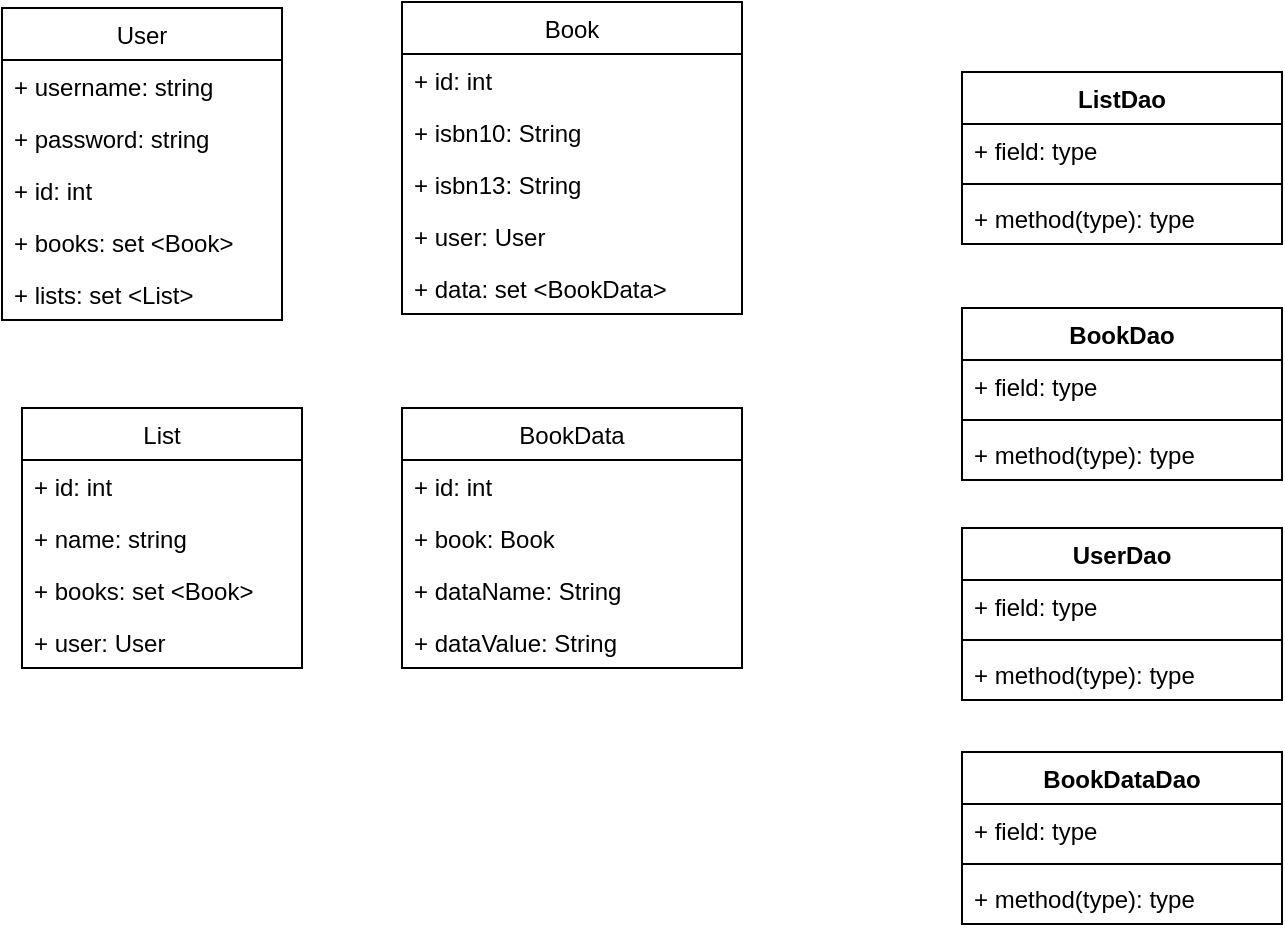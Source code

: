 <mxfile version="12.7.9" type="device"><diagram id="bwKI-KFqc9Onuta6oqxd" name="Page-1"><mxGraphModel dx="782" dy="539" grid="1" gridSize="10" guides="1" tooltips="1" connect="1" arrows="1" fold="1" page="1" pageScale="1" pageWidth="850" pageHeight="1100" math="0" shadow="0"><root><mxCell id="0"/><mxCell id="1" parent="0"/><mxCell id="Z0GSVBOnr2rkXoiLJc43-3" value="User" style="swimlane;fontStyle=0;childLayout=stackLayout;horizontal=1;startSize=26;fillColor=none;horizontalStack=0;resizeParent=1;resizeParentMax=0;resizeLast=0;collapsible=1;marginBottom=0;" vertex="1" parent="1"><mxGeometry x="30" y="60" width="140" height="156" as="geometry"/></mxCell><mxCell id="Z0GSVBOnr2rkXoiLJc43-4" value="+ username: string" style="text;strokeColor=none;fillColor=none;align=left;verticalAlign=top;spacingLeft=4;spacingRight=4;overflow=hidden;rotatable=0;points=[[0,0.5],[1,0.5]];portConstraint=eastwest;" vertex="1" parent="Z0GSVBOnr2rkXoiLJc43-3"><mxGeometry y="26" width="140" height="26" as="geometry"/></mxCell><mxCell id="Z0GSVBOnr2rkXoiLJc43-5" value="+ password: string" style="text;strokeColor=none;fillColor=none;align=left;verticalAlign=top;spacingLeft=4;spacingRight=4;overflow=hidden;rotatable=0;points=[[0,0.5],[1,0.5]];portConstraint=eastwest;" vertex="1" parent="Z0GSVBOnr2rkXoiLJc43-3"><mxGeometry y="52" width="140" height="26" as="geometry"/></mxCell><mxCell id="Z0GSVBOnr2rkXoiLJc43-6" value="+ id: int" style="text;strokeColor=none;fillColor=none;align=left;verticalAlign=top;spacingLeft=4;spacingRight=4;overflow=hidden;rotatable=0;points=[[0,0.5],[1,0.5]];portConstraint=eastwest;" vertex="1" parent="Z0GSVBOnr2rkXoiLJc43-3"><mxGeometry y="78" width="140" height="26" as="geometry"/></mxCell><mxCell id="Z0GSVBOnr2rkXoiLJc43-11" value="+ books: set &lt;Book&gt;" style="text;strokeColor=none;fillColor=none;align=left;verticalAlign=top;spacingLeft=4;spacingRight=4;overflow=hidden;rotatable=0;points=[[0,0.5],[1,0.5]];portConstraint=eastwest;" vertex="1" parent="Z0GSVBOnr2rkXoiLJc43-3"><mxGeometry y="104" width="140" height="26" as="geometry"/></mxCell><mxCell id="Z0GSVBOnr2rkXoiLJc43-42" value="+ lists: set &lt;List&gt;" style="text;strokeColor=none;fillColor=none;align=left;verticalAlign=top;spacingLeft=4;spacingRight=4;overflow=hidden;rotatable=0;points=[[0,0.5],[1,0.5]];portConstraint=eastwest;" vertex="1" parent="Z0GSVBOnr2rkXoiLJc43-3"><mxGeometry y="130" width="140" height="26" as="geometry"/></mxCell><mxCell id="Z0GSVBOnr2rkXoiLJc43-7" value="List" style="swimlane;fontStyle=0;childLayout=stackLayout;horizontal=1;startSize=26;fillColor=none;horizontalStack=0;resizeParent=1;resizeParentMax=0;resizeLast=0;collapsible=1;marginBottom=0;" vertex="1" parent="1"><mxGeometry x="40" y="260" width="140" height="130" as="geometry"/></mxCell><mxCell id="Z0GSVBOnr2rkXoiLJc43-16" value="+ id: int" style="text;strokeColor=none;fillColor=none;align=left;verticalAlign=top;spacingLeft=4;spacingRight=4;overflow=hidden;rotatable=0;points=[[0,0.5],[1,0.5]];portConstraint=eastwest;" vertex="1" parent="Z0GSVBOnr2rkXoiLJc43-7"><mxGeometry y="26" width="140" height="26" as="geometry"/></mxCell><mxCell id="Z0GSVBOnr2rkXoiLJc43-8" value="+ name: string" style="text;strokeColor=none;fillColor=none;align=left;verticalAlign=top;spacingLeft=4;spacingRight=4;overflow=hidden;rotatable=0;points=[[0,0.5],[1,0.5]];portConstraint=eastwest;" vertex="1" parent="Z0GSVBOnr2rkXoiLJc43-7"><mxGeometry y="52" width="140" height="26" as="geometry"/></mxCell><mxCell id="Z0GSVBOnr2rkXoiLJc43-9" value="+ books: set &lt;Book&gt;" style="text;strokeColor=none;fillColor=none;align=left;verticalAlign=top;spacingLeft=4;spacingRight=4;overflow=hidden;rotatable=0;points=[[0,0.5],[1,0.5]];portConstraint=eastwest;" vertex="1" parent="Z0GSVBOnr2rkXoiLJc43-7"><mxGeometry y="78" width="140" height="26" as="geometry"/></mxCell><mxCell id="Z0GSVBOnr2rkXoiLJc43-10" value="+ user: User" style="text;strokeColor=none;fillColor=none;align=left;verticalAlign=top;spacingLeft=4;spacingRight=4;overflow=hidden;rotatable=0;points=[[0,0.5],[1,0.5]];portConstraint=eastwest;" vertex="1" parent="Z0GSVBOnr2rkXoiLJc43-7"><mxGeometry y="104" width="140" height="26" as="geometry"/></mxCell><mxCell id="Z0GSVBOnr2rkXoiLJc43-12" value="Book" style="swimlane;fontStyle=0;childLayout=stackLayout;horizontal=1;startSize=26;fillColor=none;horizontalStack=0;resizeParent=1;resizeParentMax=0;resizeLast=0;collapsible=1;marginBottom=0;" vertex="1" parent="1"><mxGeometry x="230" y="57" width="170" height="156" as="geometry"/></mxCell><mxCell id="Z0GSVBOnr2rkXoiLJc43-17" value="+ id: int" style="text;strokeColor=none;fillColor=none;align=left;verticalAlign=top;spacingLeft=4;spacingRight=4;overflow=hidden;rotatable=0;points=[[0,0.5],[1,0.5]];portConstraint=eastwest;" vertex="1" parent="Z0GSVBOnr2rkXoiLJc43-12"><mxGeometry y="26" width="170" height="26" as="geometry"/></mxCell><mxCell id="Z0GSVBOnr2rkXoiLJc43-13" value="+ isbn10: String" style="text;strokeColor=none;fillColor=none;align=left;verticalAlign=top;spacingLeft=4;spacingRight=4;overflow=hidden;rotatable=0;points=[[0,0.5],[1,0.5]];portConstraint=eastwest;" vertex="1" parent="Z0GSVBOnr2rkXoiLJc43-12"><mxGeometry y="52" width="170" height="26" as="geometry"/></mxCell><mxCell id="Z0GSVBOnr2rkXoiLJc43-14" value="+ isbn13: String" style="text;strokeColor=none;fillColor=none;align=left;verticalAlign=top;spacingLeft=4;spacingRight=4;overflow=hidden;rotatable=0;points=[[0,0.5],[1,0.5]];portConstraint=eastwest;" vertex="1" parent="Z0GSVBOnr2rkXoiLJc43-12"><mxGeometry y="78" width="170" height="26" as="geometry"/></mxCell><mxCell id="Z0GSVBOnr2rkXoiLJc43-15" value="+ user: User" style="text;strokeColor=none;fillColor=none;align=left;verticalAlign=top;spacingLeft=4;spacingRight=4;overflow=hidden;rotatable=0;points=[[0,0.5],[1,0.5]];portConstraint=eastwest;" vertex="1" parent="Z0GSVBOnr2rkXoiLJc43-12"><mxGeometry y="104" width="170" height="26" as="geometry"/></mxCell><mxCell id="Z0GSVBOnr2rkXoiLJc43-36" value="+ data: set &lt;BookData&gt;" style="text;strokeColor=none;fillColor=none;align=left;verticalAlign=top;spacingLeft=4;spacingRight=4;overflow=hidden;rotatable=0;points=[[0,0.5],[1,0.5]];portConstraint=eastwest;" vertex="1" parent="Z0GSVBOnr2rkXoiLJc43-12"><mxGeometry y="130" width="170" height="26" as="geometry"/></mxCell><mxCell id="Z0GSVBOnr2rkXoiLJc43-18" value="ListDao" style="swimlane;fontStyle=1;align=center;verticalAlign=top;childLayout=stackLayout;horizontal=1;startSize=26;horizontalStack=0;resizeParent=1;resizeParentMax=0;resizeLast=0;collapsible=1;marginBottom=0;" vertex="1" parent="1"><mxGeometry x="510" y="92" width="160" height="86" as="geometry"/></mxCell><mxCell id="Z0GSVBOnr2rkXoiLJc43-19" value="+ field: type" style="text;strokeColor=none;fillColor=none;align=left;verticalAlign=top;spacingLeft=4;spacingRight=4;overflow=hidden;rotatable=0;points=[[0,0.5],[1,0.5]];portConstraint=eastwest;" vertex="1" parent="Z0GSVBOnr2rkXoiLJc43-18"><mxGeometry y="26" width="160" height="26" as="geometry"/></mxCell><mxCell id="Z0GSVBOnr2rkXoiLJc43-20" value="" style="line;strokeWidth=1;fillColor=none;align=left;verticalAlign=middle;spacingTop=-1;spacingLeft=3;spacingRight=3;rotatable=0;labelPosition=right;points=[];portConstraint=eastwest;" vertex="1" parent="Z0GSVBOnr2rkXoiLJc43-18"><mxGeometry y="52" width="160" height="8" as="geometry"/></mxCell><mxCell id="Z0GSVBOnr2rkXoiLJc43-21" value="+ method(type): type" style="text;strokeColor=none;fillColor=none;align=left;verticalAlign=top;spacingLeft=4;spacingRight=4;overflow=hidden;rotatable=0;points=[[0,0.5],[1,0.5]];portConstraint=eastwest;" vertex="1" parent="Z0GSVBOnr2rkXoiLJc43-18"><mxGeometry y="60" width="160" height="26" as="geometry"/></mxCell><mxCell id="Z0GSVBOnr2rkXoiLJc43-22" value="BookDao" style="swimlane;fontStyle=1;align=center;verticalAlign=top;childLayout=stackLayout;horizontal=1;startSize=26;horizontalStack=0;resizeParent=1;resizeParentMax=0;resizeLast=0;collapsible=1;marginBottom=0;" vertex="1" parent="1"><mxGeometry x="510" y="210" width="160" height="86" as="geometry"/></mxCell><mxCell id="Z0GSVBOnr2rkXoiLJc43-23" value="+ field: type" style="text;strokeColor=none;fillColor=none;align=left;verticalAlign=top;spacingLeft=4;spacingRight=4;overflow=hidden;rotatable=0;points=[[0,0.5],[1,0.5]];portConstraint=eastwest;" vertex="1" parent="Z0GSVBOnr2rkXoiLJc43-22"><mxGeometry y="26" width="160" height="26" as="geometry"/></mxCell><mxCell id="Z0GSVBOnr2rkXoiLJc43-24" value="" style="line;strokeWidth=1;fillColor=none;align=left;verticalAlign=middle;spacingTop=-1;spacingLeft=3;spacingRight=3;rotatable=0;labelPosition=right;points=[];portConstraint=eastwest;" vertex="1" parent="Z0GSVBOnr2rkXoiLJc43-22"><mxGeometry y="52" width="160" height="8" as="geometry"/></mxCell><mxCell id="Z0GSVBOnr2rkXoiLJc43-25" value="+ method(type): type" style="text;strokeColor=none;fillColor=none;align=left;verticalAlign=top;spacingLeft=4;spacingRight=4;overflow=hidden;rotatable=0;points=[[0,0.5],[1,0.5]];portConstraint=eastwest;" vertex="1" parent="Z0GSVBOnr2rkXoiLJc43-22"><mxGeometry y="60" width="160" height="26" as="geometry"/></mxCell><mxCell id="Z0GSVBOnr2rkXoiLJc43-26" value="UserDao" style="swimlane;fontStyle=1;align=center;verticalAlign=top;childLayout=stackLayout;horizontal=1;startSize=26;horizontalStack=0;resizeParent=1;resizeParentMax=0;resizeLast=0;collapsible=1;marginBottom=0;" vertex="1" parent="1"><mxGeometry x="510" y="320" width="160" height="86" as="geometry"/></mxCell><mxCell id="Z0GSVBOnr2rkXoiLJc43-27" value="+ field: type" style="text;strokeColor=none;fillColor=none;align=left;verticalAlign=top;spacingLeft=4;spacingRight=4;overflow=hidden;rotatable=0;points=[[0,0.5],[1,0.5]];portConstraint=eastwest;" vertex="1" parent="Z0GSVBOnr2rkXoiLJc43-26"><mxGeometry y="26" width="160" height="26" as="geometry"/></mxCell><mxCell id="Z0GSVBOnr2rkXoiLJc43-28" value="" style="line;strokeWidth=1;fillColor=none;align=left;verticalAlign=middle;spacingTop=-1;spacingLeft=3;spacingRight=3;rotatable=0;labelPosition=right;points=[];portConstraint=eastwest;" vertex="1" parent="Z0GSVBOnr2rkXoiLJc43-26"><mxGeometry y="52" width="160" height="8" as="geometry"/></mxCell><mxCell id="Z0GSVBOnr2rkXoiLJc43-29" value="+ method(type): type" style="text;strokeColor=none;fillColor=none;align=left;verticalAlign=top;spacingLeft=4;spacingRight=4;overflow=hidden;rotatable=0;points=[[0,0.5],[1,0.5]];portConstraint=eastwest;" vertex="1" parent="Z0GSVBOnr2rkXoiLJc43-26"><mxGeometry y="60" width="160" height="26" as="geometry"/></mxCell><mxCell id="Z0GSVBOnr2rkXoiLJc43-31" value="BookData" style="swimlane;fontStyle=0;childLayout=stackLayout;horizontal=1;startSize=26;fillColor=none;horizontalStack=0;resizeParent=1;resizeParentMax=0;resizeLast=0;collapsible=1;marginBottom=0;" vertex="1" parent="1"><mxGeometry x="230" y="260" width="170" height="130" as="geometry"/></mxCell><mxCell id="Z0GSVBOnr2rkXoiLJc43-35" value="+ id: int" style="text;strokeColor=none;fillColor=none;align=left;verticalAlign=top;spacingLeft=4;spacingRight=4;overflow=hidden;rotatable=0;points=[[0,0.5],[1,0.5]];portConstraint=eastwest;" vertex="1" parent="Z0GSVBOnr2rkXoiLJc43-31"><mxGeometry y="26" width="170" height="26" as="geometry"/></mxCell><mxCell id="Z0GSVBOnr2rkXoiLJc43-37" value="+ book: Book" style="text;strokeColor=none;fillColor=none;align=left;verticalAlign=top;spacingLeft=4;spacingRight=4;overflow=hidden;rotatable=0;points=[[0,0.5],[1,0.5]];portConstraint=eastwest;" vertex="1" parent="Z0GSVBOnr2rkXoiLJc43-31"><mxGeometry y="52" width="170" height="26" as="geometry"/></mxCell><mxCell id="Z0GSVBOnr2rkXoiLJc43-32" value="+ dataName: String" style="text;strokeColor=none;fillColor=none;align=left;verticalAlign=top;spacingLeft=4;spacingRight=4;overflow=hidden;rotatable=0;points=[[0,0.5],[1,0.5]];portConstraint=eastwest;" vertex="1" parent="Z0GSVBOnr2rkXoiLJc43-31"><mxGeometry y="78" width="170" height="26" as="geometry"/></mxCell><mxCell id="Z0GSVBOnr2rkXoiLJc43-33" value="+ dataValue: String" style="text;strokeColor=none;fillColor=none;align=left;verticalAlign=top;spacingLeft=4;spacingRight=4;overflow=hidden;rotatable=0;points=[[0,0.5],[1,0.5]];portConstraint=eastwest;" vertex="1" parent="Z0GSVBOnr2rkXoiLJc43-31"><mxGeometry y="104" width="170" height="26" as="geometry"/></mxCell><mxCell id="Z0GSVBOnr2rkXoiLJc43-38" value="BookDataDao" style="swimlane;fontStyle=1;align=center;verticalAlign=top;childLayout=stackLayout;horizontal=1;startSize=26;horizontalStack=0;resizeParent=1;resizeParentMax=0;resizeLast=0;collapsible=1;marginBottom=0;" vertex="1" parent="1"><mxGeometry x="510" y="432" width="160" height="86" as="geometry"/></mxCell><mxCell id="Z0GSVBOnr2rkXoiLJc43-39" value="+ field: type" style="text;strokeColor=none;fillColor=none;align=left;verticalAlign=top;spacingLeft=4;spacingRight=4;overflow=hidden;rotatable=0;points=[[0,0.5],[1,0.5]];portConstraint=eastwest;" vertex="1" parent="Z0GSVBOnr2rkXoiLJc43-38"><mxGeometry y="26" width="160" height="26" as="geometry"/></mxCell><mxCell id="Z0GSVBOnr2rkXoiLJc43-40" value="" style="line;strokeWidth=1;fillColor=none;align=left;verticalAlign=middle;spacingTop=-1;spacingLeft=3;spacingRight=3;rotatable=0;labelPosition=right;points=[];portConstraint=eastwest;" vertex="1" parent="Z0GSVBOnr2rkXoiLJc43-38"><mxGeometry y="52" width="160" height="8" as="geometry"/></mxCell><mxCell id="Z0GSVBOnr2rkXoiLJc43-41" value="+ method(type): type" style="text;strokeColor=none;fillColor=none;align=left;verticalAlign=top;spacingLeft=4;spacingRight=4;overflow=hidden;rotatable=0;points=[[0,0.5],[1,0.5]];portConstraint=eastwest;" vertex="1" parent="Z0GSVBOnr2rkXoiLJc43-38"><mxGeometry y="60" width="160" height="26" as="geometry"/></mxCell></root></mxGraphModel></diagram></mxfile>